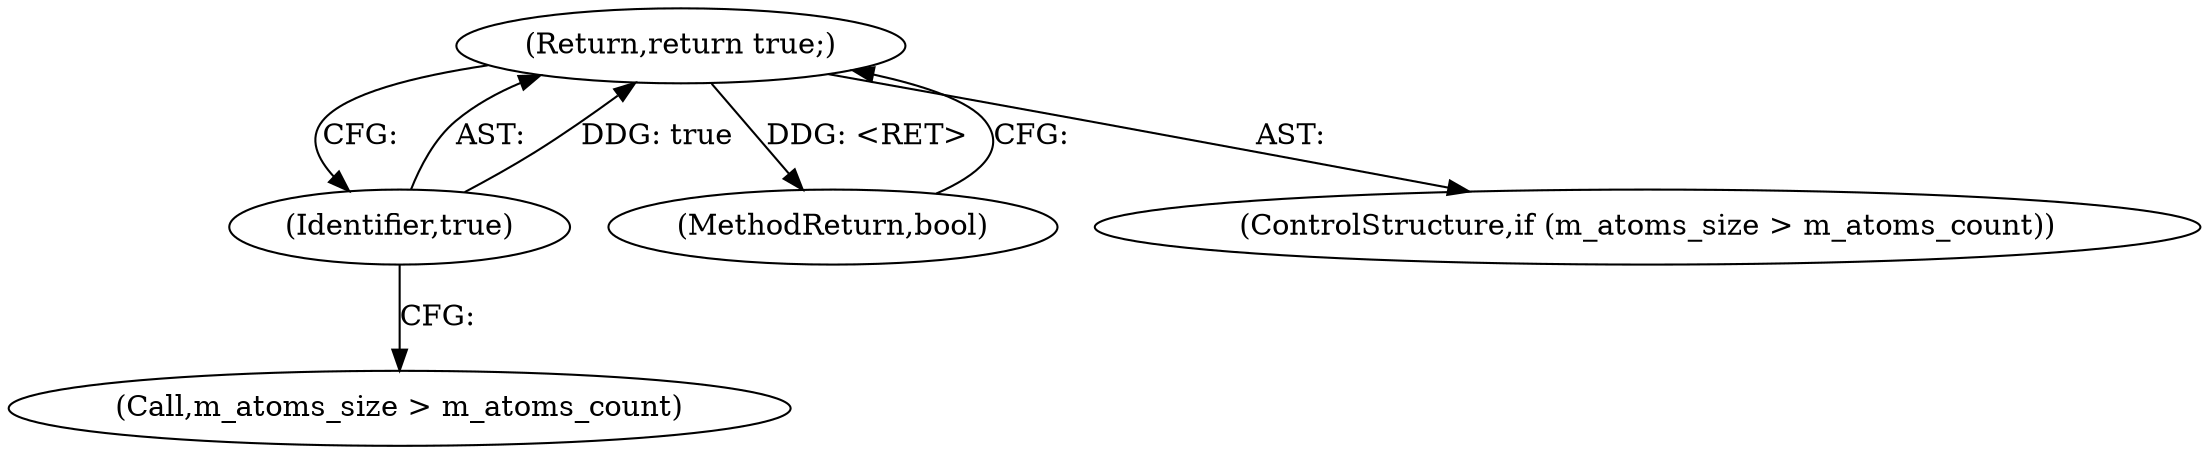 digraph "1_Android_04839626ed859623901ebd3a5fd483982186b59d_36@del" {
"1000107" [label="(Return,return true;)"];
"1000108" [label="(Identifier,true)"];
"1000104" [label="(Call,m_atoms_size > m_atoms_count)"];
"1000156" [label="(MethodReturn,bool)"];
"1000108" [label="(Identifier,true)"];
"1000107" [label="(Return,return true;)"];
"1000103" [label="(ControlStructure,if (m_atoms_size > m_atoms_count))"];
"1000107" -> "1000103"  [label="AST: "];
"1000107" -> "1000108"  [label="CFG: "];
"1000108" -> "1000107"  [label="AST: "];
"1000156" -> "1000107"  [label="CFG: "];
"1000107" -> "1000156"  [label="DDG: <RET>"];
"1000108" -> "1000107"  [label="DDG: true"];
"1000108" -> "1000104"  [label="CFG: "];
}
